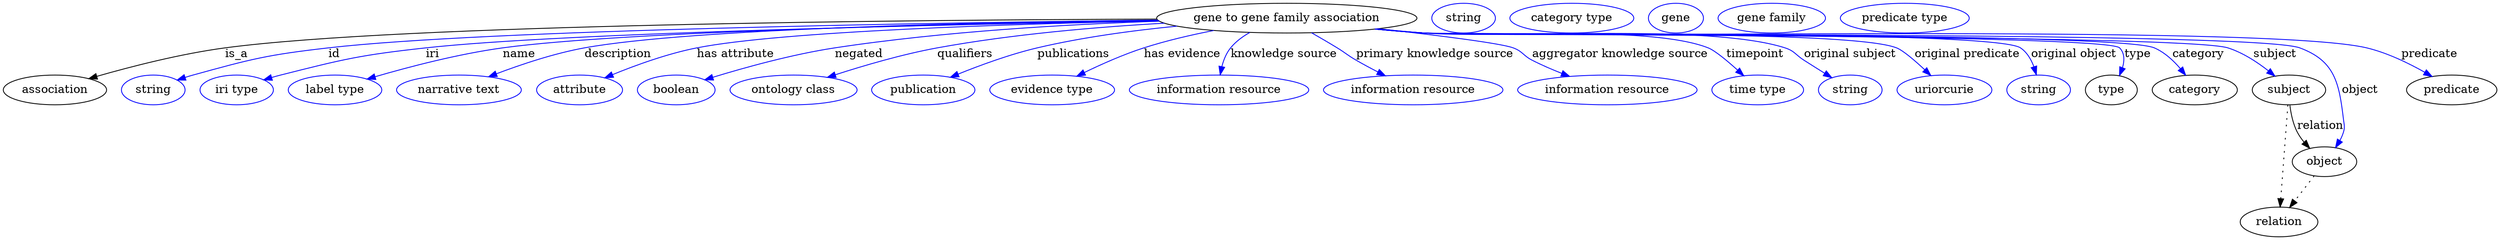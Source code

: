 digraph {
	graph [bb="0,0,3016,283"];
	node [label="\N"];
	"gene to gene family association"	[height=0.5,
		label="gene to gene family association",
		pos="1551.4,265",
		width=4.3691];
	association	[height=0.5,
		pos="62.394,178",
		width=1.7332];
	"gene to gene family association" -> association	[label=is_a,
		lp="282.39,221.5",
		pos="e,103.34,191.65 1394.4,263.85 1101.3,262.88 481.32,257.42 268.39,229 214.64,221.83 154.52,206.34 113.17,194.5"];
	id	[color=blue,
		height=0.5,
		label=string,
		pos="181.39,178",
		width=1.0652];
	"gene to gene family association" -> id	[color=blue,
		label=id,
		lp="400.39,221.5",
		pos="e,210.37,190.01 1395.4,262.54 1125.6,259.47 582.6,250.74 393.39,229 319.53,220.51 301.06,215.79 229.39,196 226.28,195.14 223.08,\
194.18 219.89,193.17",
		style=solid];
	iri	[color=blue,
		height=0.5,
		label="iri type",
		pos="282.39,178",
		width=1.2277];
	"gene to gene family association" -> iri	[color=blue,
		label=iri,
		lp="519.39,221.5",
		pos="e,315.01,190.17 1396.6,261.67 1149.8,257.48 678.06,247.32 511.39,229 432.29,220.3 412.55,215.53 335.39,196 331.96,195.13 328.43,\
194.16 324.9,193.14",
		style=solid];
	name	[color=blue,
		height=0.5,
		label="label type",
		pos="401.39,178",
		width=1.5707];
	"gene to gene family association" -> name	[color=blue,
		label=name,
		lp="623.39,221.5",
		pos="e,440.4,191.25 1395.8,262.05 1167.2,258.54 751.65,249.51 603.39,229 550.17,221.64 490.6,205.95 450.03,194.1",
		style=solid];
	description	[color=blue,
		height=0.5,
		label="narrative text",
		pos="551.39,178",
		width=2.0943];
	"gene to gene family association" -> description	[color=blue,
		label=description,
		lp="741.89,221.5",
		pos="e,586.72,193.92 1395.2,262.8 1187.1,260.29 829.96,252.59 701.39,229 665.13,222.35 625.63,208.91 596.27,197.64",
		style=solid];
	"has attribute"	[color=blue,
		height=0.5,
		label=attribute,
		pos="696.39,178",
		width=1.4443];
	"gene to gene family association" -> "has attribute"	[color=blue,
		label="has attribute",
		lp="884.39,221.5",
		pos="e,726.75,192.68 1396.5,261.67 1219.3,258.08 940.43,249.34 837.39,229 802.18,222.05 763.89,208.03 736.11,196.6",
		style=solid];
	negated	[color=blue,
		height=0.5,
		label=boolean,
		pos="813.39,178",
		width=1.2999];
	"gene to gene family association" -> negated	[color=blue,
		label=negated,
		lp="1033.4,221.5",
		pos="e,847.79,190.35 1397.4,261.3 1287.3,257.63 1136.1,249.04 1004.4,229 953.22,221.22 895.96,205.22 857.6,193.4",
		style=solid];
	qualifiers	[color=blue,
		height=0.5,
		label="ontology class",
		pos="954.39,178",
		width=2.1304];
	"gene to gene family association" -> qualifiers	[color=blue,
		label=qualifiers,
		lp="1161.9,221.5",
		pos="e,995.33,193.25 1403.1,258.9 1321.6,254.3 1218.8,245.56 1128.4,229 1086.2,221.27 1039.5,207.56 1005.1,196.45",
		style=solid];
	publications	[color=blue,
		height=0.5,
		label=publication,
		pos="1111.4,178",
		width=1.7332];
	"gene to gene family association" -> publications	[color=blue,
		label=publications,
		lp="1293.4,221.5",
		pos="e,1144.2,193.34 1418.7,255.33 1365.6,250.12 1304.1,241.9 1249.4,229 1216.5,221.24 1180.6,208.09 1153.7,197.22",
		style=solid];
	"has evidence"	[color=blue,
		height=0.5,
		label="evidence type",
		pos="1267.4,178",
		width=2.0943];
	"gene to gene family association" -> "has evidence"	[color=blue,
		label="has evidence",
		lp="1424.9,221.5",
		pos="e,1297.3,194.68 1462.8,250.03 1435.4,244.66 1405.4,237.69 1378.4,229 1353.8,221.08 1327.4,209.32 1306.5,199.19",
		style=solid];
	"knowledge source"	[color=blue,
		height=0.5,
		label="information resource",
		pos="1469.4,178",
		width=3.015];
	"gene to gene family association" -> "knowledge source"	[color=blue,
		label="knowledge source",
		lp="1547.9,221.5",
		pos="e,1470.8,196.34 1506.6,247.63 1497.9,242.75 1489.6,236.61 1483.4,229 1478.1,222.52 1474.8,214.16 1472.8,206.15",
		style=solid];
	"primary knowledge source"	[color=blue,
		height=0.5,
		label="information resource",
		pos="1704.4,178",
		width=3.015];
	"gene to gene family association" -> "primary knowledge source"	[color=blue,
		label="primary knowledge source",
		lp="1730.4,221.5",
		pos="e,1670.7,195.19 1581.4,247.25 1591.3,241.57 1602.4,235.12 1612.4,229 1622.8,222.63 1624.8,220.1 1635.4,214 1643.8,209.16 1652.9,\
204.28 1661.7,199.76",
		style=solid];
	"aggregator knowledge source"	[color=blue,
		height=0.5,
		label="information resource",
		pos="1939.4,178",
		width=3.015];
	"gene to gene family association" -> "aggregator knowledge source"	[color=blue,
		label="aggregator knowledge source",
		lp="1954.9,221.5",
		pos="e,1893.7,194.43 1662.5,252.19 1731.5,244.44 1809.9,234.71 1825.4,229 1836.8,224.79 1837.5,219.55 1848.4,214 1859.7,208.22 1872.2,\
202.83 1884.2,198.09",
		style=solid];
	timepoint	[color=blue,
		height=0.5,
		label="time type",
		pos="2121.4,178",
		width=1.5346];
	"gene to gene family association" -> timepoint	[color=blue,
		label=timepoint,
		lp="2118.4,221.5",
		pos="e,2104.5,195.19 1660.9,252.08 1680.1,250.21 1699.8,248.43 1718.4,247 1794.5,241.13 1990.3,256.86 2061.4,229 2069.3,225.89 2084,213.75 \
2096.8,202.21",
		style=solid];
	"original subject"	[color=blue,
		height=0.5,
		label=string,
		pos="2233.4,178",
		width=1.0652];
	"gene to gene family association" -> "original subject"	[color=blue,
		label="original subject",
		lp="2233.4,221.5",
		pos="e,2211.3,192.7 1660.5,251.94 1679.7,250.08 1699.6,248.34 1718.4,247 1815.1,240.09 2062,258.54 2154.4,229 2166,225.28 2167.1,220.57 \
2177.4,214 2185.6,208.79 2194.4,203.21 2202.7,198.07",
		style=solid];
	"original predicate"	[color=blue,
		height=0.5,
		label=uriorcurie,
		pos="2347.4,178",
		width=1.5887];
	"gene to gene family association" -> "original predicate"	[color=blue,
		label="original predicate",
		lp="2374.9,221.5",
		pos="e,2330.8,195.5 1659.6,251.88 1679.1,250 1699.3,248.27 1718.4,247 1781.7,242.78 2230.2,252.04 2289.4,229 2297.1,225.98 2311.2,213.98 \
2323.5,202.5",
		style=solid];
	"original object"	[color=blue,
		height=0.5,
		label=string,
		pos="2461.4,178",
		width=1.0652];
	"gene to gene family association" -> "original object"	[color=blue,
		label="original object",
		lp="2503.9,221.5",
		pos="e,2458.6,196.43 1659.1,251.81 1678.8,249.93 1699.2,248.21 1718.4,247 1758.4,244.47 2406.1,251.31 2439.4,229 2447.3,223.7 2452.4,\
214.89 2455.6,206.12",
		style=solid];
	type	[height=0.5,
		pos="2549.4,178",
		width=0.86659];
	"gene to gene family association" -> type	[color=blue,
		label=type,
		lp="2581.4,221.5",
		pos="e,2559.3,195.51 1658.6,251.8 1678.5,249.91 1699.1,248.19 1718.4,247 1741.7,245.57 2543,245.7 2559.4,229 2565.6,222.66 2565.4,213.61 \
2562.9,204.96",
		style=solid];
	category	[height=0.5,
		pos="2650.4,178",
		width=1.4263];
	"gene to gene family association" -> category	[color=blue,
		label=category,
		lp="2654.9,221.5",
		pos="e,2639.3,195.84 1658.6,251.78 1678.5,249.89 1699.1,248.18 1718.4,247 1767.4,244.01 2556.4,248.47 2601.4,229 2613.8,223.65 2624.6,\
213.55 2632.9,203.82",
		style=solid];
	subject	[height=0.5,
		pos="2764.4,178",
		width=1.2277];
	"gene to gene family association" -> subject	[color=blue,
		label=subject,
		lp="2747.4,221.5",
		pos="e,2747.4,194.74 1658.6,251.76 1678.5,249.87 1699,248.16 1718.4,247 1772.3,243.76 2638.9,245.29 2690.4,229 2708.4,223.31 2726,211.72 \
2739.5,201.14",
		style=solid];
	object	[height=0.5,
		pos="2807.4,91",
		width=1.0832];
	"gene to gene family association" -> object	[color=blue,
		label=object,
		lp="2850.4,178",
		pos="e,2820.8,108.09 1658.2,251.77 1678.2,249.87 1698.9,248.16 1718.4,247 1777.1,243.52 2722.2,249.36 2777.4,229 2819.9,213.33 2825.1,\
186.96 2830.4,142 2831.2,135.38 2832.3,133.39 2830.4,127 2829.4,123.55 2827.9,120.13 2826.1,116.85",
		style=solid];
	predicate	[height=0.5,
		pos="2961.4,178",
		width=1.5165];
	"gene to gene family association" -> predicate	[color=blue,
		label=predicate,
		lp="2934.4,221.5",
		pos="e,2937.6,194.31 1658.2,251.75 1678.2,249.85 1698.9,248.14 1718.4,247 1844.9,239.58 2735.2,258.36 2858.4,229 2883.3,223.07 2909.1,\
210.48 2928.7,199.42",
		style=solid];
	association_type	[color=blue,
		height=0.5,
		label=string,
		pos="1765.4,265",
		width=1.0652];
	association_category	[color=blue,
		height=0.5,
		label="category type",
		pos="1896.4,265",
		width=2.0762];
	subject -> object	[label=relation,
		lp="2802.4,134.5",
		pos="e,2789.5,107.23 2765.5,159.55 2766.7,149.57 2769.2,137.07 2774.4,127 2776.6,122.68 2779.5,118.52 2782.7,114.66"];
	relation	[height=0.5,
		pos="2752.4,18",
		width=1.2999];
	subject -> relation	[pos="e,2753.7,36.188 2763.1,159.79 2761,132.48 2757,78.994 2754.5,46.38",
		style=dotted];
	"gene to gene family association_subject"	[color=blue,
		height=0.5,
		label=gene,
		pos="2022.4,265",
		width=0.92075];
	object -> relation	[pos="e,2765.2,35.54 2794.9,73.889 2788,64.939 2779.2,53.617 2771.4,43.584",
		style=dotted];
	"gene to gene family association_object"	[color=blue,
		height=0.5,
		label="gene family",
		pos="2138.4,265",
		width=1.8054];
	"gene to gene family association_predicate"	[color=blue,
		height=0.5,
		label="predicate type",
		pos="2299.4,265",
		width=2.1665];
}
